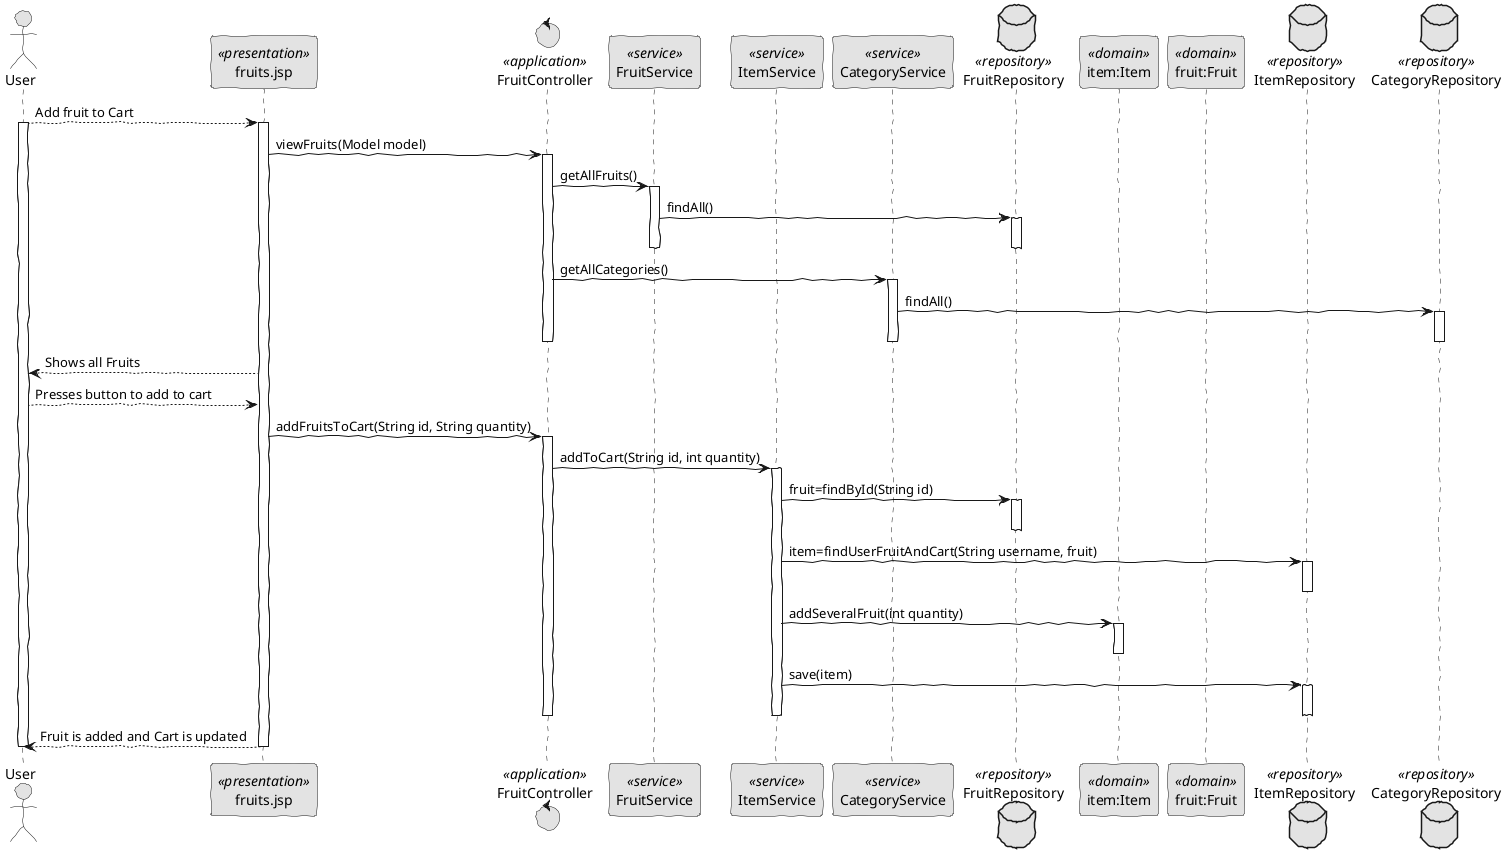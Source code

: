 @startuml
skinparam handwritten true
skinparam monochrome true
skinparam packageStyle rect
skinparam defaultFontName FG Virgil
skinparam shadowing false

actor User as Actor
participant "fruits.jsp" as UI <<presentation>>
control FruitController as Controller <<application>>
participant FruitService as FS<<service>>
participant ItemService as IS<<service>>
participant CategoryService as CS<<service>>
database FruitRepository as FR <<repository>>
participant "item:Item" as Domain <<domain>>
participant "fruit:Fruit" as Fruit <<domain>>
database ItemRepository as IR <<repository>>
database CategoryRepository as CR <<repository>>

Actor --> UI: Add fruit to Cart
activate Actor
activate UI
         UI -> Controller: viewFruits(Model model)
      activate Controller

       Controller ->FS : getAllFruits()
       activate FS
       FS -> FR : findAll()
       activate FR
       deactivate FR




       deactivate FS

        Controller ->CS : getAllCategories()
        activate CS
        CS -> CR: findAll()
        activate CR
        deactivate CR
        deactivate CS

       deactivate Controller
    UI --> Actor: Shows all Fruits
    Actor --> UI: Presses button to add to cart

   UI -> Controller: addFruitsToCart(String id, String quantity)
 activate Controller

        Controller -> IS : addToCart(String id, int quantity)
        activate IS

        IS -> FR :fruit=findById(String id)
        activate FR
        deactivate FR
        IS -> IR : item=findUserFruitAndCart(String username, fruit)
        activate IR
        deactivate IR
       IS -> Domain :  addSeveralFruit(int quantity)
       activate Domain
       deactivate Domain
       IS -> IR : save(item)
       activate IR
       deactivate IR
       deactivate IS
       deactivate Controller

 UI --> Actor: Fruit is added and Cart is updated
deactivate UI
deactivate Actor
@enduml